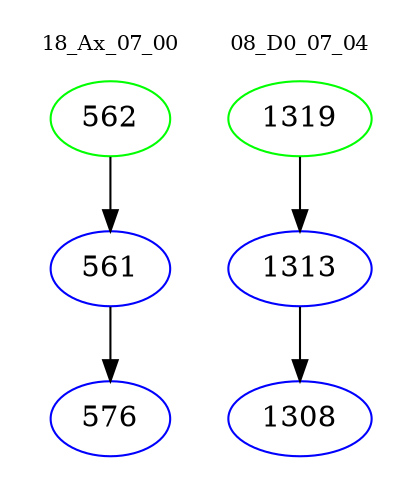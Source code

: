 digraph{
subgraph cluster_0 {
color = white
label = "18_Ax_07_00";
fontsize=10;
T0_562 [label="562", color="green"]
T0_562 -> T0_561 [color="black"]
T0_561 [label="561", color="blue"]
T0_561 -> T0_576 [color="black"]
T0_576 [label="576", color="blue"]
}
subgraph cluster_1 {
color = white
label = "08_D0_07_04";
fontsize=10;
T1_1319 [label="1319", color="green"]
T1_1319 -> T1_1313 [color="black"]
T1_1313 [label="1313", color="blue"]
T1_1313 -> T1_1308 [color="black"]
T1_1308 [label="1308", color="blue"]
}
}
